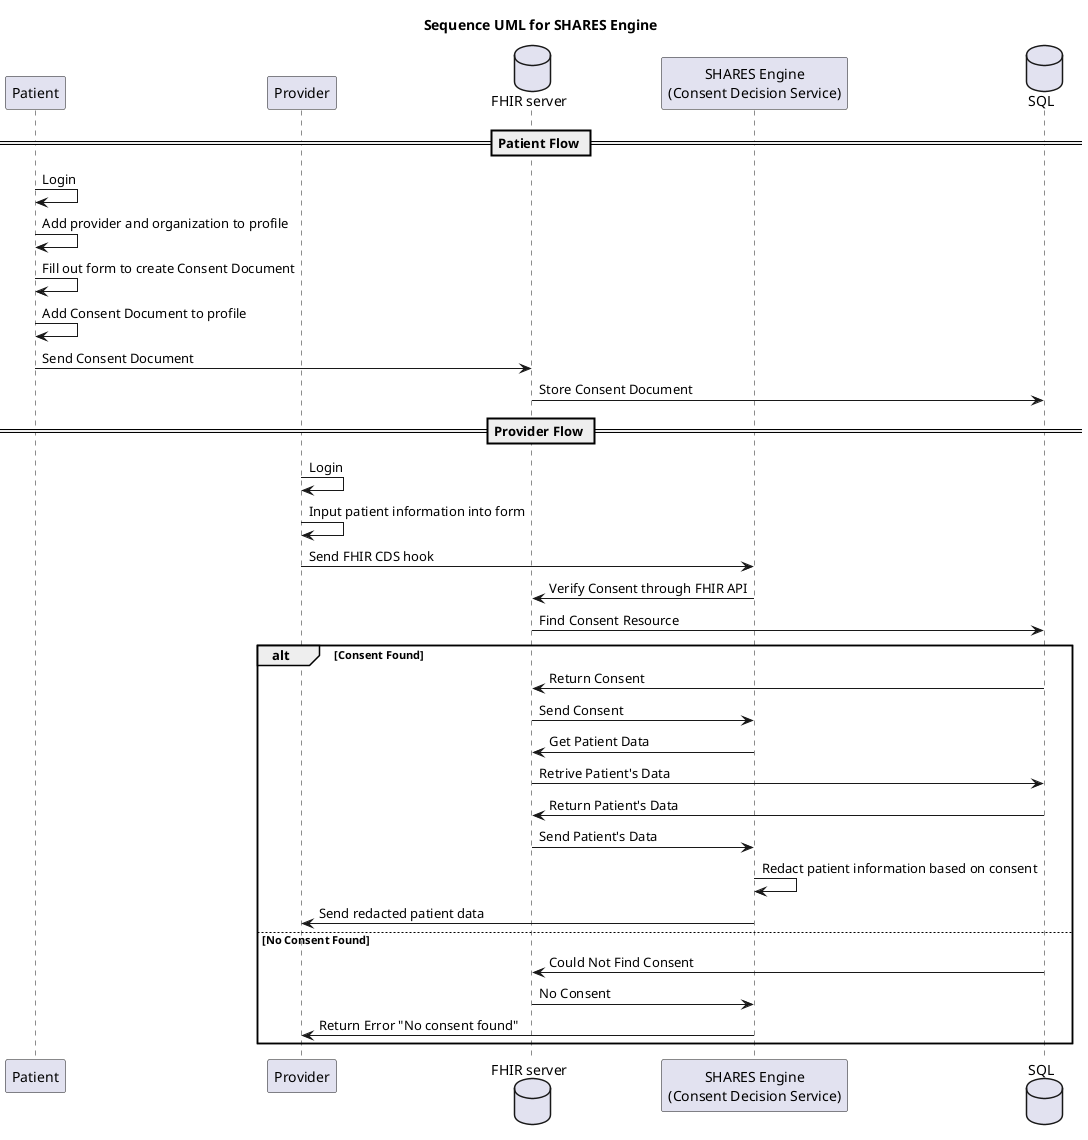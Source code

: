 @startuml Sequence UML

title Sequence UML for SHARES Engine
participant Patient
participant Provider
database "FHIR server" as FHIR
participant "SHARES Engine\n(Consent Decision Service)" as SHARES
database SQL

== Patient Flow ==
Patient -> Patient: Login
Patient -> Patient: Add provider and organization to profile
Patient -> Patient: Fill out form to create Consent Document
Patient -> Patient: Add Consent Document to profile
Patient -> FHIR: Send Consent Document
FHIR -> SQL: Store Consent Document

== Provider Flow ==
Provider -> Provider: Login
Provider -> Provider: Input patient information into form
Provider -> SHARES: Send FHIR CDS hook
SHARES -> FHIR: Verify Consent through FHIR API
FHIR -> SQL: Find Consent Resource
alt Consent Found
    SQL -> FHIR: Return Consent
    FHIR -> SHARES: Send Consent
    SHARES -> FHIR: Get Patient Data
    FHIR -> SQL: Retrive Patient's Data
    SQL -> FHIR: Return Patient's Data
    FHIR -> SHARES: Send Patient's Data
    SHARES -> SHARES: Redact patient information based on consent
    SHARES -> Provider: Send redacted patient data
else No Consent Found
    SQL -> FHIR: Could Not Find Consent
    FHIR -> SHARES: No Consent
    SHARES -> Provider: Return Error "No consent found"
end
@enduml

